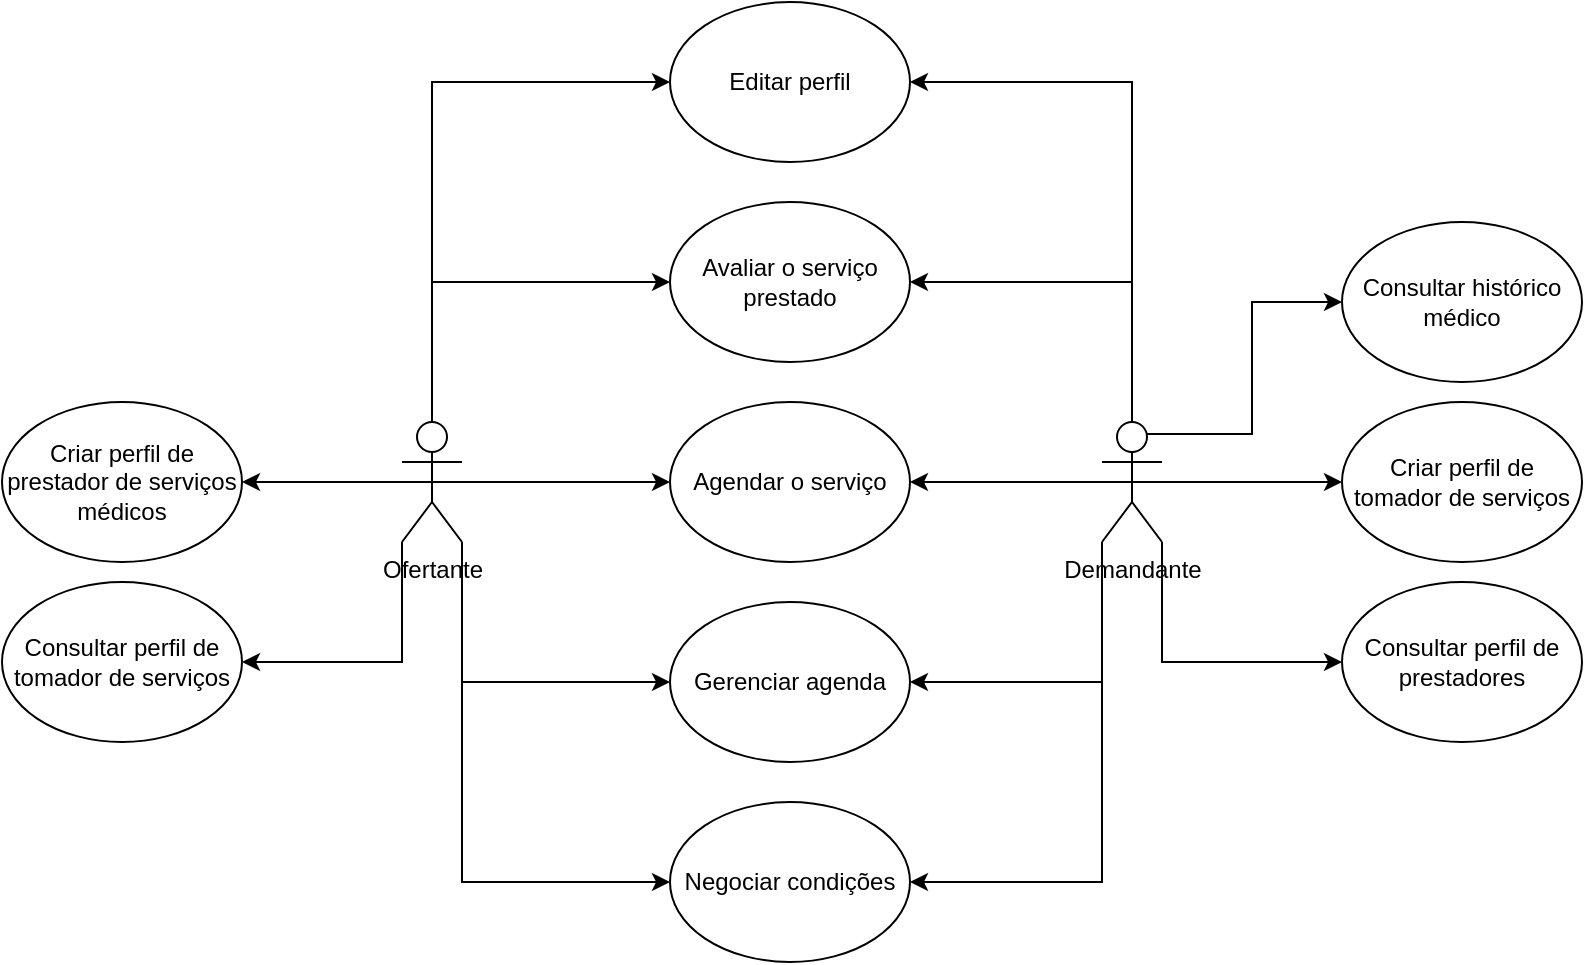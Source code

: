 <mxfile version="21.3.8" type="device">
  <diagram name="Página-1" id="ZAxyzJCrxRE2ZMAHhjSU">
    <mxGraphModel dx="880" dy="1615" grid="1" gridSize="10" guides="1" tooltips="1" connect="1" arrows="1" fold="1" page="1" pageScale="1" pageWidth="827" pageHeight="1169" math="0" shadow="0">
      <root>
        <mxCell id="0" />
        <mxCell id="1" parent="0" />
        <mxCell id="puz1yjuRk-45T99zkhSG-5" style="edgeStyle=orthogonalEdgeStyle;rounded=0;orthogonalLoop=1;jettySize=auto;html=1;exitX=0.5;exitY=0.5;exitDx=0;exitDy=0;exitPerimeter=0;entryX=0;entryY=0.5;entryDx=0;entryDy=0;" edge="1" parent="1" source="puz1yjuRk-45T99zkhSG-1" target="puz1yjuRk-45T99zkhSG-3">
          <mxGeometry relative="1" as="geometry" />
        </mxCell>
        <mxCell id="puz1yjuRk-45T99zkhSG-7" style="edgeStyle=orthogonalEdgeStyle;rounded=0;orthogonalLoop=1;jettySize=auto;html=1;exitX=0.5;exitY=0.5;exitDx=0;exitDy=0;exitPerimeter=0;entryX=1;entryY=0.5;entryDx=0;entryDy=0;" edge="1" parent="1" source="puz1yjuRk-45T99zkhSG-1" target="puz1yjuRk-45T99zkhSG-6">
          <mxGeometry relative="1" as="geometry">
            <mxPoint x="130" y="220" as="targetPoint" />
          </mxGeometry>
        </mxCell>
        <mxCell id="puz1yjuRk-45T99zkhSG-12" style="edgeStyle=orthogonalEdgeStyle;rounded=0;orthogonalLoop=1;jettySize=auto;html=1;exitX=1;exitY=1;exitDx=0;exitDy=0;exitPerimeter=0;entryX=0;entryY=0.5;entryDx=0;entryDy=0;" edge="1" parent="1" source="puz1yjuRk-45T99zkhSG-1" target="puz1yjuRk-45T99zkhSG-11">
          <mxGeometry relative="1" as="geometry" />
        </mxCell>
        <mxCell id="puz1yjuRk-45T99zkhSG-18" style="edgeStyle=orthogonalEdgeStyle;rounded=0;orthogonalLoop=1;jettySize=auto;html=1;exitX=0.5;exitY=0;exitDx=0;exitDy=0;exitPerimeter=0;entryX=0;entryY=0.5;entryDx=0;entryDy=0;" edge="1" parent="1" source="puz1yjuRk-45T99zkhSG-1" target="puz1yjuRk-45T99zkhSG-16">
          <mxGeometry relative="1" as="geometry" />
        </mxCell>
        <mxCell id="puz1yjuRk-45T99zkhSG-29" style="edgeStyle=orthogonalEdgeStyle;rounded=0;orthogonalLoop=1;jettySize=auto;html=1;exitX=1;exitY=1;exitDx=0;exitDy=0;exitPerimeter=0;entryX=0;entryY=0.5;entryDx=0;entryDy=0;" edge="1" parent="1" source="puz1yjuRk-45T99zkhSG-1" target="puz1yjuRk-45T99zkhSG-8">
          <mxGeometry relative="1" as="geometry" />
        </mxCell>
        <mxCell id="puz1yjuRk-45T99zkhSG-32" style="edgeStyle=orthogonalEdgeStyle;rounded=0;orthogonalLoop=1;jettySize=auto;html=1;exitX=0.5;exitY=0;exitDx=0;exitDy=0;exitPerimeter=0;entryX=0;entryY=0.5;entryDx=0;entryDy=0;" edge="1" parent="1" source="puz1yjuRk-45T99zkhSG-1" target="puz1yjuRk-45T99zkhSG-30">
          <mxGeometry relative="1" as="geometry" />
        </mxCell>
        <mxCell id="puz1yjuRk-45T99zkhSG-36" style="edgeStyle=orthogonalEdgeStyle;rounded=0;orthogonalLoop=1;jettySize=auto;html=1;exitX=0;exitY=1;exitDx=0;exitDy=0;exitPerimeter=0;entryX=1;entryY=0.5;entryDx=0;entryDy=0;" edge="1" parent="1" source="puz1yjuRk-45T99zkhSG-1" target="puz1yjuRk-45T99zkhSG-23">
          <mxGeometry relative="1" as="geometry" />
        </mxCell>
        <mxCell id="puz1yjuRk-45T99zkhSG-1" value="Ofertante" style="shape=umlActor;verticalLabelPosition=bottom;verticalAlign=top;html=1;outlineConnect=0;" vertex="1" parent="1">
          <mxGeometry x="220" y="180" width="30" height="60" as="geometry" />
        </mxCell>
        <mxCell id="puz1yjuRk-45T99zkhSG-4" style="edgeStyle=orthogonalEdgeStyle;rounded=0;orthogonalLoop=1;jettySize=auto;html=1;exitX=0.5;exitY=0.5;exitDx=0;exitDy=0;exitPerimeter=0;entryX=1;entryY=0.5;entryDx=0;entryDy=0;" edge="1" parent="1" source="puz1yjuRk-45T99zkhSG-2" target="puz1yjuRk-45T99zkhSG-3">
          <mxGeometry relative="1" as="geometry" />
        </mxCell>
        <mxCell id="puz1yjuRk-45T99zkhSG-13" style="edgeStyle=orthogonalEdgeStyle;rounded=0;orthogonalLoop=1;jettySize=auto;html=1;exitX=0;exitY=1;exitDx=0;exitDy=0;exitPerimeter=0;entryX=1;entryY=0.5;entryDx=0;entryDy=0;" edge="1" parent="1" source="puz1yjuRk-45T99zkhSG-2" target="puz1yjuRk-45T99zkhSG-11">
          <mxGeometry relative="1" as="geometry" />
        </mxCell>
        <mxCell id="puz1yjuRk-45T99zkhSG-15" style="edgeStyle=orthogonalEdgeStyle;rounded=0;orthogonalLoop=1;jettySize=auto;html=1;exitX=0.5;exitY=0.5;exitDx=0;exitDy=0;exitPerimeter=0;entryX=0;entryY=0.5;entryDx=0;entryDy=0;" edge="1" parent="1" source="puz1yjuRk-45T99zkhSG-2" target="puz1yjuRk-45T99zkhSG-14">
          <mxGeometry relative="1" as="geometry" />
        </mxCell>
        <mxCell id="puz1yjuRk-45T99zkhSG-17" style="edgeStyle=orthogonalEdgeStyle;rounded=0;orthogonalLoop=1;jettySize=auto;html=1;exitX=0.5;exitY=0;exitDx=0;exitDy=0;exitPerimeter=0;entryX=1;entryY=0.5;entryDx=0;entryDy=0;" edge="1" parent="1" source="puz1yjuRk-45T99zkhSG-2" target="puz1yjuRk-45T99zkhSG-16">
          <mxGeometry relative="1" as="geometry" />
        </mxCell>
        <mxCell id="puz1yjuRk-45T99zkhSG-20" style="edgeStyle=orthogonalEdgeStyle;rounded=0;orthogonalLoop=1;jettySize=auto;html=1;exitX=0.75;exitY=0.1;exitDx=0;exitDy=0;exitPerimeter=0;entryX=0;entryY=0.5;entryDx=0;entryDy=0;" edge="1" parent="1" source="puz1yjuRk-45T99zkhSG-2" target="puz1yjuRk-45T99zkhSG-19">
          <mxGeometry relative="1" as="geometry" />
        </mxCell>
        <mxCell id="puz1yjuRk-45T99zkhSG-28" style="edgeStyle=orthogonalEdgeStyle;rounded=0;orthogonalLoop=1;jettySize=auto;html=1;exitX=0;exitY=1;exitDx=0;exitDy=0;exitPerimeter=0;entryX=1;entryY=0.5;entryDx=0;entryDy=0;" edge="1" parent="1" source="puz1yjuRk-45T99zkhSG-2" target="puz1yjuRk-45T99zkhSG-8">
          <mxGeometry relative="1" as="geometry" />
        </mxCell>
        <mxCell id="puz1yjuRk-45T99zkhSG-33" style="edgeStyle=orthogonalEdgeStyle;rounded=0;orthogonalLoop=1;jettySize=auto;html=1;exitX=0.5;exitY=0;exitDx=0;exitDy=0;exitPerimeter=0;entryX=1;entryY=0.5;entryDx=0;entryDy=0;" edge="1" parent="1" source="puz1yjuRk-45T99zkhSG-2" target="puz1yjuRk-45T99zkhSG-30">
          <mxGeometry relative="1" as="geometry" />
        </mxCell>
        <mxCell id="puz1yjuRk-45T99zkhSG-34" style="edgeStyle=orthogonalEdgeStyle;rounded=0;orthogonalLoop=1;jettySize=auto;html=1;exitX=1;exitY=1;exitDx=0;exitDy=0;exitPerimeter=0;entryX=0;entryY=0.5;entryDx=0;entryDy=0;" edge="1" parent="1" source="puz1yjuRk-45T99zkhSG-2" target="puz1yjuRk-45T99zkhSG-21">
          <mxGeometry relative="1" as="geometry" />
        </mxCell>
        <mxCell id="puz1yjuRk-45T99zkhSG-2" value="Demandante" style="shape=umlActor;verticalLabelPosition=bottom;verticalAlign=top;html=1;outlineConnect=0;" vertex="1" parent="1">
          <mxGeometry x="570" y="180" width="30" height="60" as="geometry" />
        </mxCell>
        <mxCell id="puz1yjuRk-45T99zkhSG-3" value="Agendar o serviço" style="ellipse;whiteSpace=wrap;html=1;" vertex="1" parent="1">
          <mxGeometry x="354" y="170" width="120" height="80" as="geometry" />
        </mxCell>
        <mxCell id="puz1yjuRk-45T99zkhSG-6" value="Criar perfil de prestador de serviços médicos" style="ellipse;whiteSpace=wrap;html=1;" vertex="1" parent="1">
          <mxGeometry x="20" y="170" width="120" height="80" as="geometry" />
        </mxCell>
        <mxCell id="puz1yjuRk-45T99zkhSG-8" value="Negociar condições" style="ellipse;whiteSpace=wrap;html=1;" vertex="1" parent="1">
          <mxGeometry x="354" y="370" width="120" height="80" as="geometry" />
        </mxCell>
        <mxCell id="puz1yjuRk-45T99zkhSG-11" value="Gerenciar agenda" style="ellipse;whiteSpace=wrap;html=1;" vertex="1" parent="1">
          <mxGeometry x="354" y="270" width="120" height="80" as="geometry" />
        </mxCell>
        <mxCell id="puz1yjuRk-45T99zkhSG-14" value="Criar perfil de tomador de serviços" style="ellipse;whiteSpace=wrap;html=1;" vertex="1" parent="1">
          <mxGeometry x="690" y="170" width="120" height="80" as="geometry" />
        </mxCell>
        <mxCell id="puz1yjuRk-45T99zkhSG-16" value="Avaliar o serviço prestado" style="ellipse;whiteSpace=wrap;html=1;" vertex="1" parent="1">
          <mxGeometry x="354" y="70" width="120" height="80" as="geometry" />
        </mxCell>
        <mxCell id="puz1yjuRk-45T99zkhSG-19" value="Consultar histórico médico" style="ellipse;whiteSpace=wrap;html=1;" vertex="1" parent="1">
          <mxGeometry x="690" y="80" width="120" height="80" as="geometry" />
        </mxCell>
        <mxCell id="puz1yjuRk-45T99zkhSG-21" value="Consultar perfil de prestadores" style="ellipse;whiteSpace=wrap;html=1;" vertex="1" parent="1">
          <mxGeometry x="690" y="260" width="120" height="80" as="geometry" />
        </mxCell>
        <mxCell id="puz1yjuRk-45T99zkhSG-23" value="Consultar perfil de tomador de serviços" style="ellipse;whiteSpace=wrap;html=1;" vertex="1" parent="1">
          <mxGeometry x="20" y="260" width="120" height="80" as="geometry" />
        </mxCell>
        <mxCell id="puz1yjuRk-45T99zkhSG-30" value="Editar perfil" style="ellipse;whiteSpace=wrap;html=1;" vertex="1" parent="1">
          <mxGeometry x="354" y="-30" width="120" height="80" as="geometry" />
        </mxCell>
      </root>
    </mxGraphModel>
  </diagram>
</mxfile>
